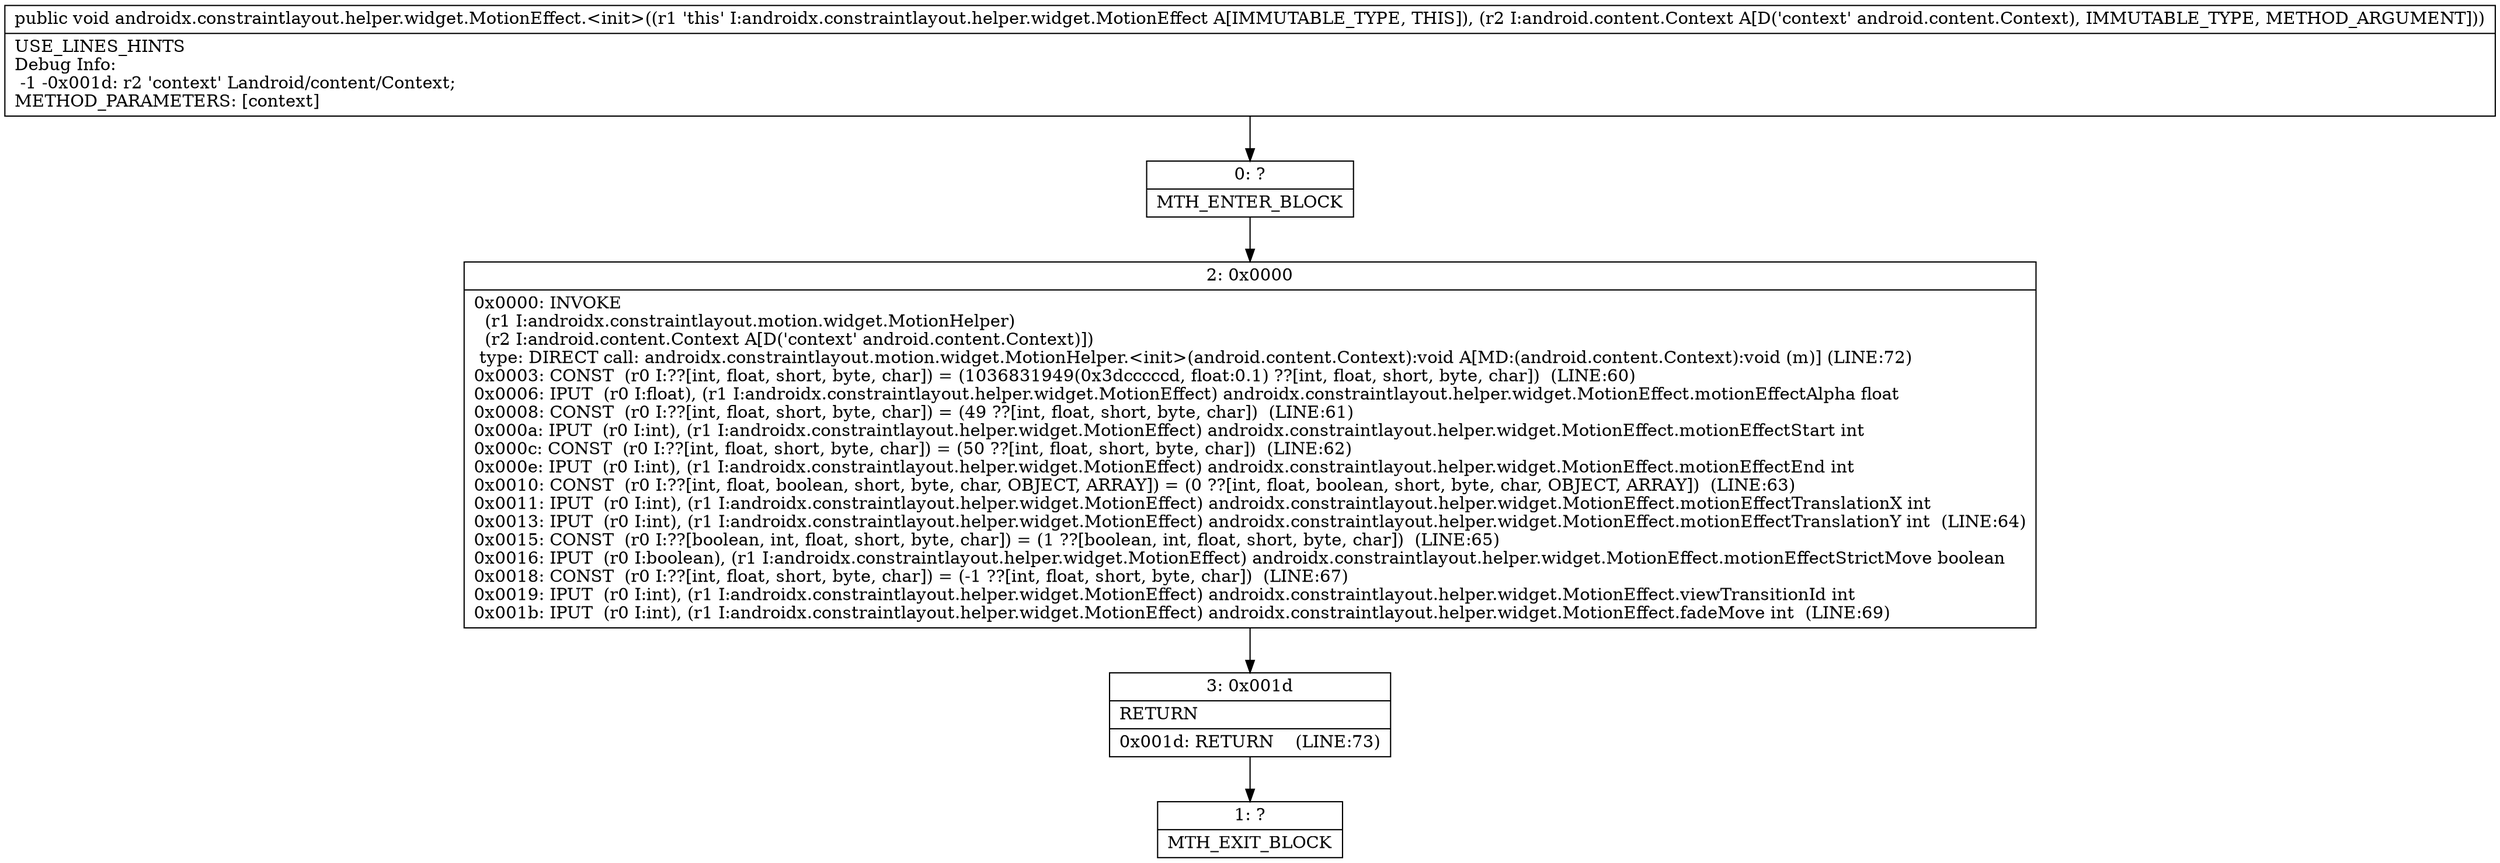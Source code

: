 digraph "CFG forandroidx.constraintlayout.helper.widget.MotionEffect.\<init\>(Landroid\/content\/Context;)V" {
Node_0 [shape=record,label="{0\:\ ?|MTH_ENTER_BLOCK\l}"];
Node_2 [shape=record,label="{2\:\ 0x0000|0x0000: INVOKE  \l  (r1 I:androidx.constraintlayout.motion.widget.MotionHelper)\l  (r2 I:android.content.Context A[D('context' android.content.Context)])\l type: DIRECT call: androidx.constraintlayout.motion.widget.MotionHelper.\<init\>(android.content.Context):void A[MD:(android.content.Context):void (m)] (LINE:72)\l0x0003: CONST  (r0 I:??[int, float, short, byte, char]) = (1036831949(0x3dcccccd, float:0.1) ??[int, float, short, byte, char])  (LINE:60)\l0x0006: IPUT  (r0 I:float), (r1 I:androidx.constraintlayout.helper.widget.MotionEffect) androidx.constraintlayout.helper.widget.MotionEffect.motionEffectAlpha float \l0x0008: CONST  (r0 I:??[int, float, short, byte, char]) = (49 ??[int, float, short, byte, char])  (LINE:61)\l0x000a: IPUT  (r0 I:int), (r1 I:androidx.constraintlayout.helper.widget.MotionEffect) androidx.constraintlayout.helper.widget.MotionEffect.motionEffectStart int \l0x000c: CONST  (r0 I:??[int, float, short, byte, char]) = (50 ??[int, float, short, byte, char])  (LINE:62)\l0x000e: IPUT  (r0 I:int), (r1 I:androidx.constraintlayout.helper.widget.MotionEffect) androidx.constraintlayout.helper.widget.MotionEffect.motionEffectEnd int \l0x0010: CONST  (r0 I:??[int, float, boolean, short, byte, char, OBJECT, ARRAY]) = (0 ??[int, float, boolean, short, byte, char, OBJECT, ARRAY])  (LINE:63)\l0x0011: IPUT  (r0 I:int), (r1 I:androidx.constraintlayout.helper.widget.MotionEffect) androidx.constraintlayout.helper.widget.MotionEffect.motionEffectTranslationX int \l0x0013: IPUT  (r0 I:int), (r1 I:androidx.constraintlayout.helper.widget.MotionEffect) androidx.constraintlayout.helper.widget.MotionEffect.motionEffectTranslationY int  (LINE:64)\l0x0015: CONST  (r0 I:??[boolean, int, float, short, byte, char]) = (1 ??[boolean, int, float, short, byte, char])  (LINE:65)\l0x0016: IPUT  (r0 I:boolean), (r1 I:androidx.constraintlayout.helper.widget.MotionEffect) androidx.constraintlayout.helper.widget.MotionEffect.motionEffectStrictMove boolean \l0x0018: CONST  (r0 I:??[int, float, short, byte, char]) = (\-1 ??[int, float, short, byte, char])  (LINE:67)\l0x0019: IPUT  (r0 I:int), (r1 I:androidx.constraintlayout.helper.widget.MotionEffect) androidx.constraintlayout.helper.widget.MotionEffect.viewTransitionId int \l0x001b: IPUT  (r0 I:int), (r1 I:androidx.constraintlayout.helper.widget.MotionEffect) androidx.constraintlayout.helper.widget.MotionEffect.fadeMove int  (LINE:69)\l}"];
Node_3 [shape=record,label="{3\:\ 0x001d|RETURN\l|0x001d: RETURN    (LINE:73)\l}"];
Node_1 [shape=record,label="{1\:\ ?|MTH_EXIT_BLOCK\l}"];
MethodNode[shape=record,label="{public void androidx.constraintlayout.helper.widget.MotionEffect.\<init\>((r1 'this' I:androidx.constraintlayout.helper.widget.MotionEffect A[IMMUTABLE_TYPE, THIS]), (r2 I:android.content.Context A[D('context' android.content.Context), IMMUTABLE_TYPE, METHOD_ARGUMENT]))  | USE_LINES_HINTS\lDebug Info:\l  \-1 \-0x001d: r2 'context' Landroid\/content\/Context;\lMETHOD_PARAMETERS: [context]\l}"];
MethodNode -> Node_0;Node_0 -> Node_2;
Node_2 -> Node_3;
Node_3 -> Node_1;
}


